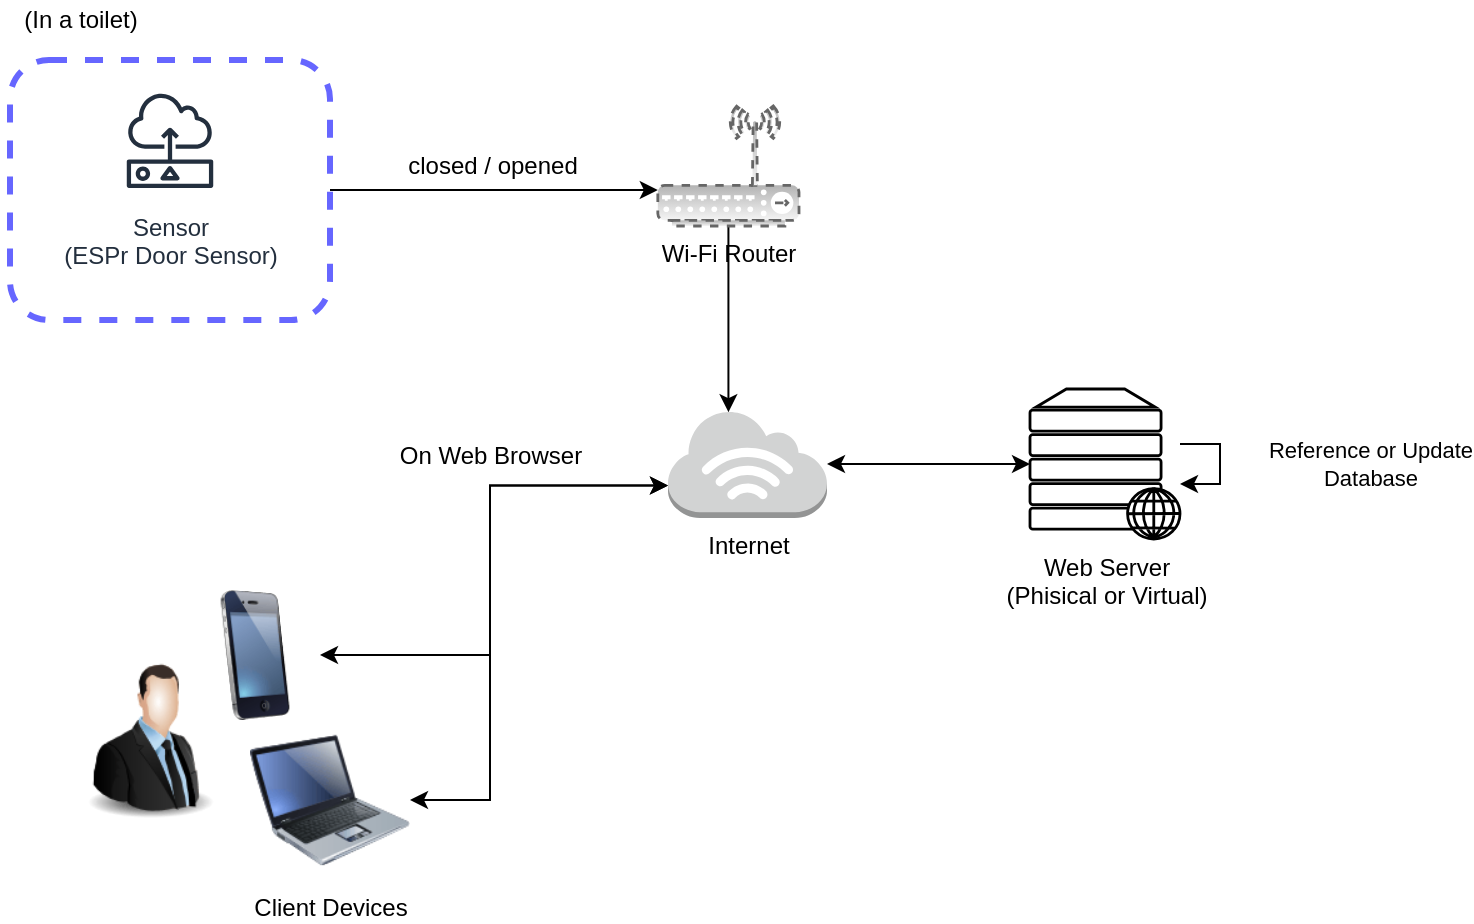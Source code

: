 <mxfile version="12.5.5" type="device"><diagram id="_kSvrB52yWrimfOd7nlu" name="Page-1"><mxGraphModel dx="1422" dy="772" grid="1" gridSize="10" guides="1" tooltips="1" connect="1" arrows="1" fold="1" page="1" pageScale="1" pageWidth="827" pageHeight="1169" math="0" shadow="0"><root><mxCell id="0"/><mxCell id="1" parent="0"/><mxCell id="xCOaMy4xC8GgIQV3VPTt-2" value="Sensor&lt;br&gt;&lt;span style=&quot;font-size: 12px&quot;&gt;(ESPr Door Sensor)&lt;/span&gt;" style="outlineConnect=0;fontColor=#232F3E;gradientColor=none;strokeColor=#232F3E;fillColor=#ffffff;dashed=0;verticalLabelPosition=bottom;verticalAlign=top;align=center;html=1;fontSize=12;fontStyle=0;aspect=fixed;shape=mxgraph.aws4.resourceIcon;resIcon=mxgraph.aws4.sensor;" vertex="1" parent="1"><mxGeometry x="80" y="70" width="60" height="60" as="geometry"/></mxCell><mxCell id="xCOaMy4xC8GgIQV3VPTt-9" value="Web Server&lt;br&gt;(Phisical or Virtual)" style="verticalAlign=top;verticalLabelPosition=bottom;labelPosition=center;align=center;html=1;outlineConnect=0;gradientDirection=north;strokeWidth=2;shape=mxgraph.networks.web_server;" vertex="1" parent="1"><mxGeometry x="540" y="224.5" width="75" height="75" as="geometry"/></mxCell><mxCell id="xCOaMy4xC8GgIQV3VPTt-12" style="edgeStyle=orthogonalEdgeStyle;rounded=0;orthogonalLoop=1;jettySize=auto;html=1;entryX=0;entryY=0.7;entryDx=0;entryDy=0;entryPerimeter=0;" edge="1" parent="1" source="xCOaMy4xC8GgIQV3VPTt-10" target="xCOaMy4xC8GgIQV3VPTt-18"><mxGeometry relative="1" as="geometry"/></mxCell><mxCell id="xCOaMy4xC8GgIQV3VPTt-14" value="closed / opened" style="text;html=1;align=center;verticalAlign=middle;resizable=0;points=[];labelBackgroundColor=#ffffff;" vertex="1" connectable="0" parent="xCOaMy4xC8GgIQV3VPTt-12"><mxGeometry x="-0.323" y="-15" relative="1" as="geometry"><mxPoint x="25" y="-27" as="offset"/></mxGeometry></mxCell><mxCell id="xCOaMy4xC8GgIQV3VPTt-10" value="" style="rounded=1;whiteSpace=wrap;html=1;fillColor=none;strokeColor=#6666FF;strokeWidth=3;dashed=1;" vertex="1" parent="1"><mxGeometry x="30" y="60" width="160" height="130" as="geometry"/></mxCell><mxCell id="xCOaMy4xC8GgIQV3VPTt-11" value="(In a toilet)" style="text;html=1;align=center;verticalAlign=middle;resizable=0;points=[];autosize=1;" vertex="1" parent="1"><mxGeometry x="25" y="30" width="80" height="20" as="geometry"/></mxCell><mxCell id="xCOaMy4xC8GgIQV3VPTt-17" value="Reference or Update&lt;br&gt;Database" style="edgeStyle=orthogonalEdgeStyle;rounded=0;orthogonalLoop=1;jettySize=auto;html=1;" edge="1" parent="1" source="xCOaMy4xC8GgIQV3VPTt-9" target="xCOaMy4xC8GgIQV3VPTt-9"><mxGeometry x="0.333" y="-76" relative="1" as="geometry"><mxPoint x="75" y="66" as="offset"/></mxGeometry></mxCell><mxCell id="xCOaMy4xC8GgIQV3VPTt-23" style="edgeStyle=orthogonalEdgeStyle;rounded=0;orthogonalLoop=1;jettySize=auto;html=1;entryX=0.38;entryY=0.02;entryDx=0;entryDy=0;entryPerimeter=0;fontColor=#000000;" edge="1" parent="1" source="xCOaMy4xC8GgIQV3VPTt-18" target="xCOaMy4xC8GgIQV3VPTt-22"><mxGeometry relative="1" as="geometry"/></mxCell><mxCell id="xCOaMy4xC8GgIQV3VPTt-18" value="Wi-Fi Router" style="verticalAlign=top;verticalLabelPosition=bottom;labelPosition=center;align=center;html=1;outlineConnect=0;gradientDirection=north;strokeWidth=2;shape=mxgraph.networks.wireless_hub;dashed=1;gradientColor=#b3b3b3;fillColor=#f5f5f5;strokeColor=#666666;" vertex="1" parent="1"><mxGeometry x="353.91" y="83" width="70.59" height="60" as="geometry"/></mxCell><mxCell id="xCOaMy4xC8GgIQV3VPTt-24" style="edgeStyle=orthogonalEdgeStyle;rounded=0;orthogonalLoop=1;jettySize=auto;html=1;entryX=0;entryY=0.5;entryDx=0;entryDy=0;entryPerimeter=0;fontColor=#000000;startArrow=classic;startFill=1;" edge="1" parent="1" source="xCOaMy4xC8GgIQV3VPTt-22" target="xCOaMy4xC8GgIQV3VPTt-9"><mxGeometry relative="1" as="geometry"/></mxCell><mxCell id="xCOaMy4xC8GgIQV3VPTt-22" value="Internet" style="outlineConnect=0;dashed=0;verticalLabelPosition=bottom;verticalAlign=top;align=center;html=1;shape=mxgraph.aws3.internet_3;fillColor=#D2D3D3;gradientColor=none;strokeColor=#6666FF;strokeWidth=3;fontColor=#000000;" vertex="1" parent="1"><mxGeometry x="359" y="235" width="79.5" height="54" as="geometry"/></mxCell><mxCell id="xCOaMy4xC8GgIQV3VPTt-29" style="edgeStyle=orthogonalEdgeStyle;rounded=0;orthogonalLoop=1;jettySize=auto;html=1;entryX=0;entryY=0.7;entryDx=0;entryDy=0;entryPerimeter=0;fontColor=#000000;startArrow=classic;startFill=1;" edge="1" parent="1" source="xCOaMy4xC8GgIQV3VPTt-25" target="xCOaMy4xC8GgIQV3VPTt-22"><mxGeometry relative="1" as="geometry"><Array as="points"><mxPoint x="270" y="430"/><mxPoint x="270" y="273"/></Array></mxGeometry></mxCell><mxCell id="xCOaMy4xC8GgIQV3VPTt-25" value="Client Devices" style="image;html=1;labelBackgroundColor=#ffffff;image=img/lib/clip_art/computers/Laptop_128x128.png;dashed=1;strokeColor=#6666FF;strokeWidth=3;fillColor=none;gradientColor=#ffffff;fontColor=#000000;" vertex="1" parent="1"><mxGeometry x="150" y="390" width="80" height="80" as="geometry"/></mxCell><mxCell id="xCOaMy4xC8GgIQV3VPTt-26" value="" style="image;html=1;labelBackgroundColor=#ffffff;image=img/lib/clip_art/people/Suit_Man_128x128.png;dashed=1;strokeColor=#6666FF;strokeWidth=3;fillColor=none;gradientColor=#ffffff;fontColor=#000000;" vertex="1" parent="1"><mxGeometry x="60" y="360" width="80" height="80" as="geometry"/></mxCell><mxCell id="xCOaMy4xC8GgIQV3VPTt-28" style="edgeStyle=orthogonalEdgeStyle;rounded=0;orthogonalLoop=1;jettySize=auto;html=1;entryX=0;entryY=0.7;entryDx=0;entryDy=0;entryPerimeter=0;fontColor=#000000;startArrow=classic;startFill=1;" edge="1" parent="1" source="xCOaMy4xC8GgIQV3VPTt-27" target="xCOaMy4xC8GgIQV3VPTt-22"><mxGeometry relative="1" as="geometry"><Array as="points"><mxPoint x="270" y="358"/><mxPoint x="270" y="273"/></Array></mxGeometry></mxCell><mxCell id="xCOaMy4xC8GgIQV3VPTt-30" value="On Web Browser" style="text;html=1;align=center;verticalAlign=middle;resizable=0;points=[];labelBackgroundColor=#ffffff;fontColor=#000000;" vertex="1" connectable="0" parent="xCOaMy4xC8GgIQV3VPTt-28"><mxGeometry x="-0.351" y="24" relative="1" as="geometry"><mxPoint x="1" y="-76" as="offset"/></mxGeometry></mxCell><mxCell id="xCOaMy4xC8GgIQV3VPTt-27" value="" style="image;html=1;labelBackgroundColor=#ffffff;image=img/lib/clip_art/telecommunication/iPhone_128x128.png;dashed=1;strokeColor=#6666FF;strokeWidth=3;fillColor=none;gradientColor=#ffffff;fontColor=#000000;labelPosition=center;verticalLabelPosition=top;align=center;verticalAlign=bottom;" vertex="1" parent="1"><mxGeometry x="120" y="325" width="65" height="65" as="geometry"/></mxCell></root></mxGraphModel></diagram></mxfile>